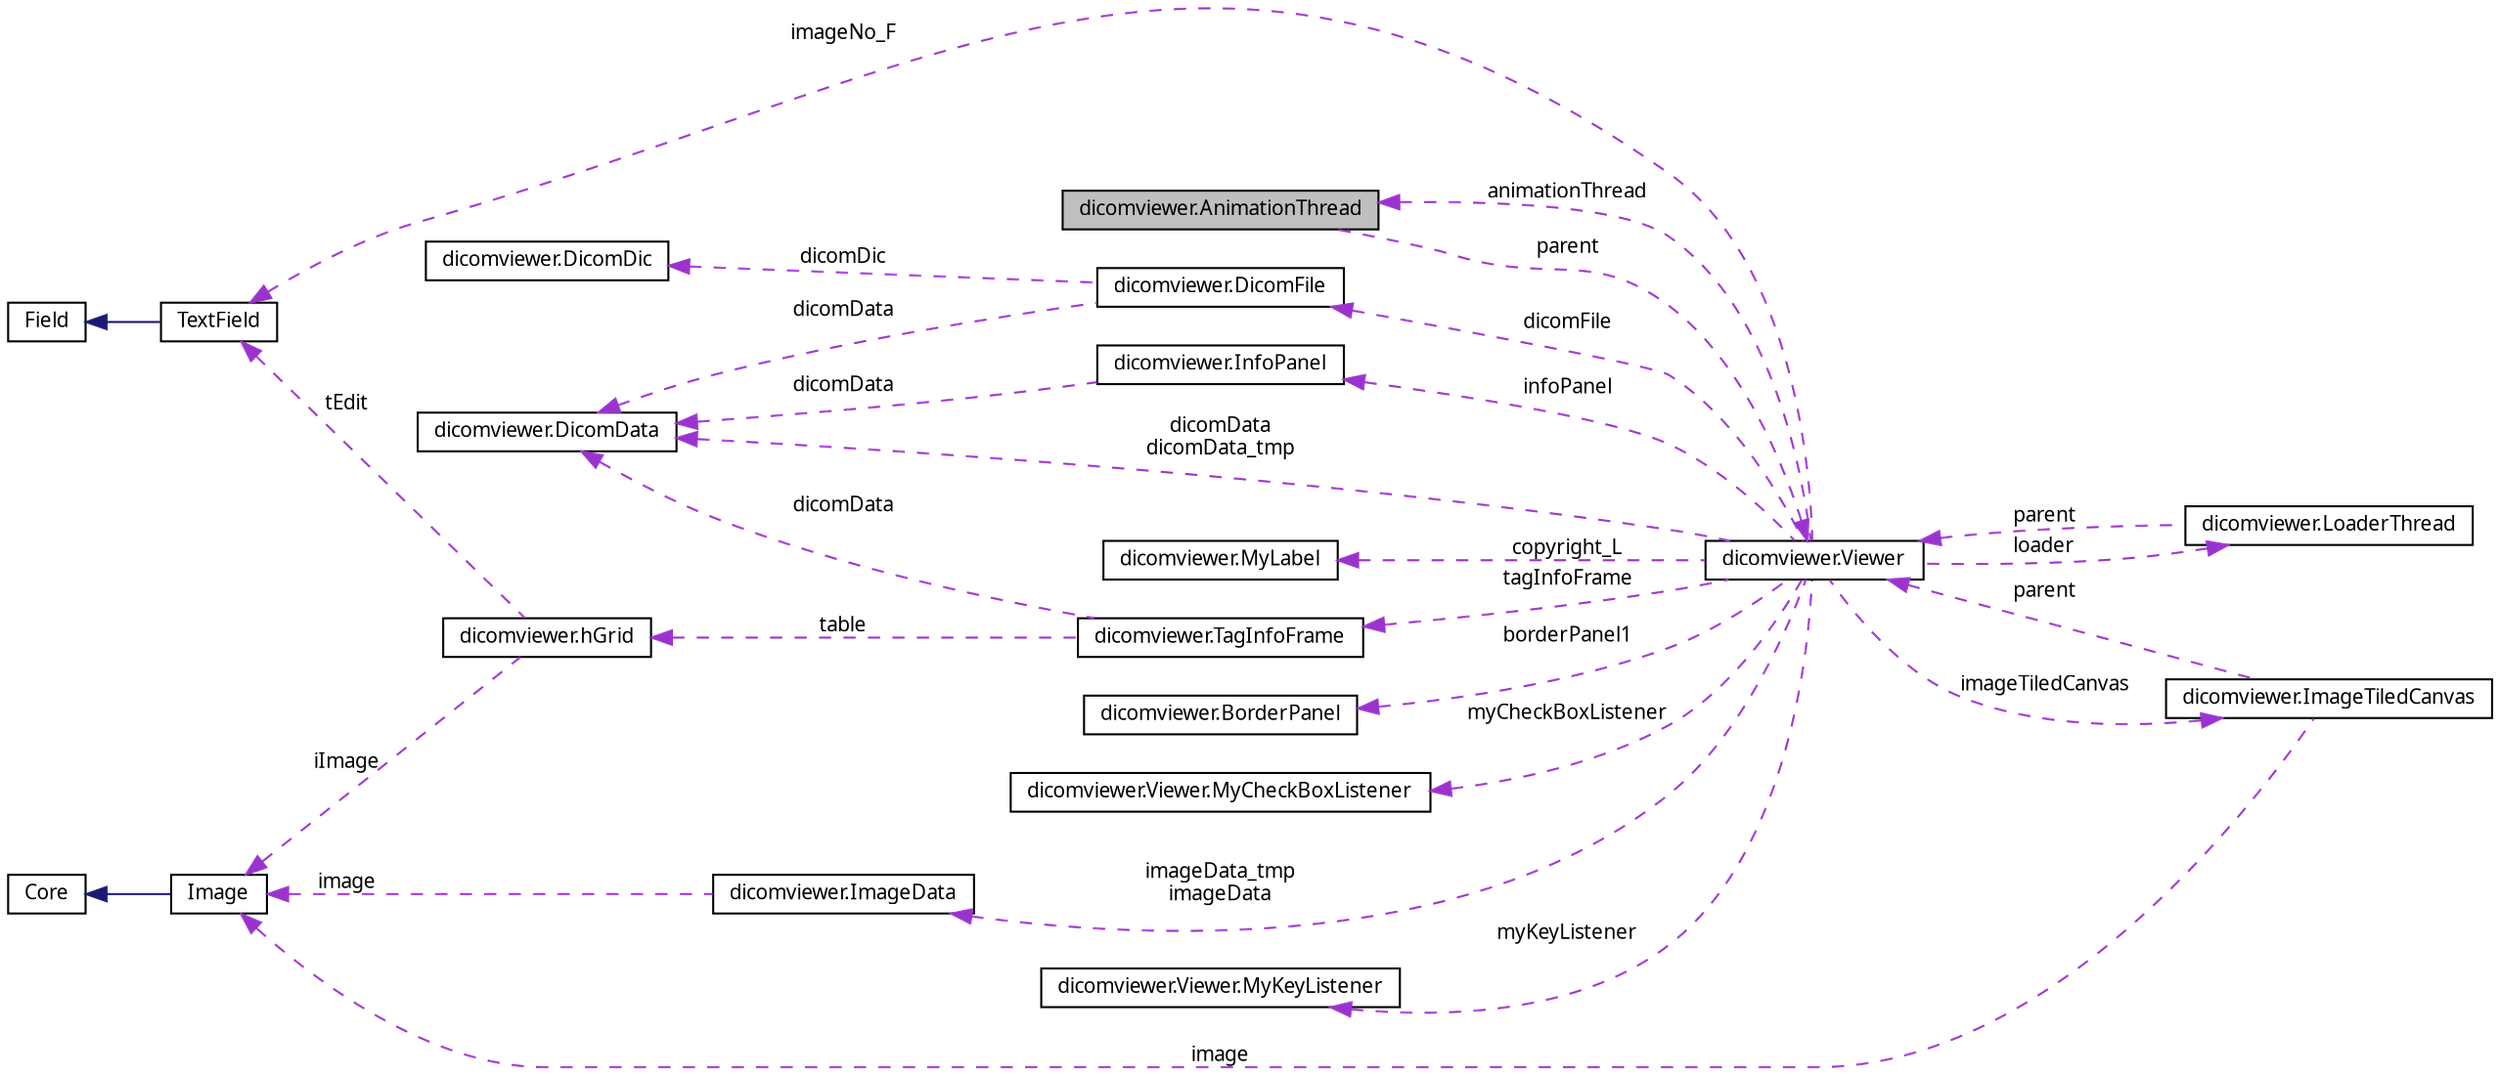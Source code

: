 digraph G
{
  bgcolor="transparent";
  edge [fontname="FreeSans.ttf",fontsize=10,labelfontname="FreeSans.ttf",labelfontsize=10];
  node [fontname="FreeSans.ttf",fontsize=10,shape=record];
  rankdir=LR;
  Node1 [label="dicomviewer.AnimationThread",height=0.2,width=0.4,color="black", fillcolor="grey75", style="filled" fontcolor="black"];
  Node2 -> Node1 [dir=back,color="darkorchid3",fontsize=10,style="dashed",label="parent",fontname="FreeSans.ttf"];
  Node2 [label="dicomviewer.Viewer",height=0.2,width=0.4,color="black",URL="$classdicomviewer_1_1_viewer.html"];
  Node3 -> Node2 [dir=back,color="darkorchid3",fontsize=10,style="dashed",label="imageTiledCanvas",fontname="FreeSans.ttf"];
  Node3 [label="dicomviewer.ImageTiledCanvas",height=0.2,width=0.4,color="black",URL="$classdicomviewer_1_1_image_tiled_canvas.html"];
  Node2 -> Node3 [dir=back,color="darkorchid3",fontsize=10,style="dashed",label="parent",fontname="FreeSans.ttf"];
  Node4 -> Node3 [dir=back,color="darkorchid3",fontsize=10,style="dashed",label="image",fontname="FreeSans.ttf"];
  Node4 [label="Image",height=0.2,width=0.4,color="black",URL="$class_image.html"];
  Node5 -> Node4 [dir=back,color="midnightblue",fontsize=10,style="solid",fontname="FreeSans.ttf"];
  Node5 [label="Core",height=0.2,width=0.4,color="black",URL="$class_core.html"];
  Node6 -> Node2 [dir=back,color="darkorchid3",fontsize=10,style="dashed",label="dicomFile",fontname="FreeSans.ttf"];
  Node6 [label="dicomviewer.DicomFile",height=0.2,width=0.4,color="black",URL="$classdicomviewer_1_1_dicom_file.html"];
  Node7 -> Node6 [dir=back,color="darkorchid3",fontsize=10,style="dashed",label="dicomDic",fontname="FreeSans.ttf"];
  Node7 [label="dicomviewer.DicomDic",height=0.2,width=0.4,color="black",URL="$classdicomviewer_1_1_dicom_dic.html"];
  Node8 -> Node6 [dir=back,color="darkorchid3",fontsize=10,style="dashed",label="dicomData",fontname="FreeSans.ttf"];
  Node8 [label="dicomviewer.DicomData",height=0.2,width=0.4,color="black",URL="$classdicomviewer_1_1_dicom_data.html"];
  Node9 -> Node2 [dir=back,color="darkorchid3",fontsize=10,style="dashed",label="imageNo_F",fontname="FreeSans.ttf"];
  Node9 [label="TextField",height=0.2,width=0.4,color="black",URL="$class_text_field.html"];
  Node10 -> Node9 [dir=back,color="midnightblue",fontsize=10,style="solid",fontname="FreeSans.ttf"];
  Node10 [label="Field",height=0.2,width=0.4,color="black",URL="$class_field.html"];
  Node11 -> Node2 [dir=back,color="darkorchid3",fontsize=10,style="dashed",label="copyright_L",fontname="FreeSans.ttf"];
  Node11 [label="dicomviewer.MyLabel",height=0.2,width=0.4,color="black",URL="$classdicomviewer_1_1_my_label.html"];
  Node12 -> Node2 [dir=back,color="darkorchid3",fontsize=10,style="dashed",label="infoPanel",fontname="FreeSans.ttf"];
  Node12 [label="dicomviewer.InfoPanel",height=0.2,width=0.4,color="black",URL="$classdicomviewer_1_1_info_panel.html"];
  Node8 -> Node12 [dir=back,color="darkorchid3",fontsize=10,style="dashed",label="dicomData",fontname="FreeSans.ttf"];
  Node13 -> Node2 [dir=back,color="darkorchid3",fontsize=10,style="dashed",label="borderPanel1",fontname="FreeSans.ttf"];
  Node13 [label="dicomviewer.BorderPanel",height=0.2,width=0.4,color="black",URL="$classdicomviewer_1_1_border_panel.html"];
  Node14 -> Node2 [dir=back,color="darkorchid3",fontsize=10,style="dashed",label="myCheckBoxListener",fontname="FreeSans.ttf"];
  Node14 [label="dicomviewer.Viewer.MyCheckBoxListener",height=0.2,width=0.4,color="black",URL="$classdicomviewer_1_1_viewer_1_1_my_check_box_listener.html"];
  Node15 -> Node2 [dir=back,color="darkorchid3",fontsize=10,style="dashed",label="loader",fontname="FreeSans.ttf"];
  Node15 [label="dicomviewer.LoaderThread",height=0.2,width=0.4,color="black",URL="$classdicomviewer_1_1_loader_thread.html"];
  Node2 -> Node15 [dir=back,color="darkorchid3",fontsize=10,style="dashed",label="parent",fontname="FreeSans.ttf"];
  Node8 -> Node2 [dir=back,color="darkorchid3",fontsize=10,style="dashed",label="dicomData\ndicomData_tmp",fontname="FreeSans.ttf"];
  Node16 -> Node2 [dir=back,color="darkorchid3",fontsize=10,style="dashed",label="imageData_tmp\nimageData",fontname="FreeSans.ttf"];
  Node16 [label="dicomviewer.ImageData",height=0.2,width=0.4,color="black",URL="$classdicomviewer_1_1_image_data.html"];
  Node4 -> Node16 [dir=back,color="darkorchid3",fontsize=10,style="dashed",label="image",fontname="FreeSans.ttf"];
  Node17 -> Node2 [dir=back,color="darkorchid3",fontsize=10,style="dashed",label="myKeyListener",fontname="FreeSans.ttf"];
  Node17 [label="dicomviewer.Viewer.MyKeyListener",height=0.2,width=0.4,color="black",URL="$classdicomviewer_1_1_viewer_1_1_my_key_listener.html"];
  Node1 -> Node2 [dir=back,color="darkorchid3",fontsize=10,style="dashed",label="animationThread",fontname="FreeSans.ttf"];
  Node18 -> Node2 [dir=back,color="darkorchid3",fontsize=10,style="dashed",label="tagInfoFrame",fontname="FreeSans.ttf"];
  Node18 [label="dicomviewer.TagInfoFrame",height=0.2,width=0.4,color="black",URL="$classdicomviewer_1_1_tag_info_frame.html"];
  Node19 -> Node18 [dir=back,color="darkorchid3",fontsize=10,style="dashed",label="table",fontname="FreeSans.ttf"];
  Node19 [label="dicomviewer.hGrid",height=0.2,width=0.4,color="black",URL="$classdicomviewer_1_1h_grid.html"];
  Node9 -> Node19 [dir=back,color="darkorchid3",fontsize=10,style="dashed",label="tEdit",fontname="FreeSans.ttf"];
  Node4 -> Node19 [dir=back,color="darkorchid3",fontsize=10,style="dashed",label="iImage",fontname="FreeSans.ttf"];
  Node8 -> Node18 [dir=back,color="darkorchid3",fontsize=10,style="dashed",label="dicomData",fontname="FreeSans.ttf"];
}

